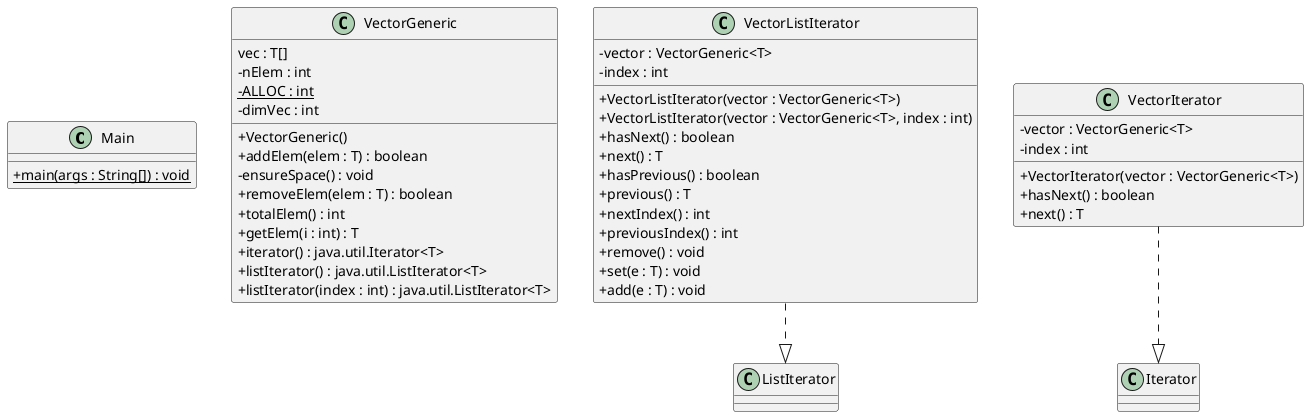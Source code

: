 @startuml
skinparam classAttributeIconSize 0
class Main{
+ {static} main(args : String[]) : void
}
class VectorGeneric{
vec : T[]
- nElem : int
- {static} ALLOC : int
- dimVec : int
+ VectorGeneric()
+ addElem(elem : T) : boolean
- ensureSpace() : void
+ removeElem(elem : T) : boolean
+ totalElem() : int
+ getElem(i : int) : T
+ iterator() : java.util.Iterator<T>
+ listIterator() : java.util.ListIterator<T>
+ listIterator(index : int) : java.util.ListIterator<T>
}
class VectorListIterator{
- vector : VectorGeneric<T>
- index : int
+ VectorListIterator(vector : VectorGeneric<T>)
+ VectorListIterator(vector : VectorGeneric<T>, index : int)
+ hasNext() : boolean
+ next() : T
+ hasPrevious() : boolean
+ previous() : T
+ nextIndex() : int
+ previousIndex() : int
+ remove() : void
+ set(e : T) : void
+ add(e : T) : void
}
VectorListIterator ..|> ListIterator
class VectorIterator{
- vector : VectorGeneric<T>
- index : int
+ VectorIterator(vector : VectorGeneric<T>)
+ hasNext() : boolean
+ next() : T
}
VectorIterator ..|> Iterator
@enduml